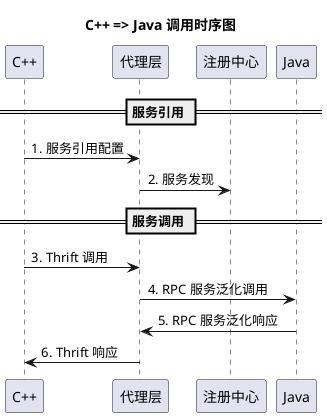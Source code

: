 @startuml

title C++ => Java 调用时序图

== 服务引用 ==

"C++" -> 代理层: 1. 服务引用配置
代理层 -> 注册中心: 2. 服务发现

== 服务调用 ==

"C++" -> 代理层: 3. Thrift 调用
代理层 -> Java: 4. RPC 服务泛化调用
Java -> 代理层: 5. RPC 服务泛化响应
代理层 -> "C++": 6. Thrift 响应

@enduml